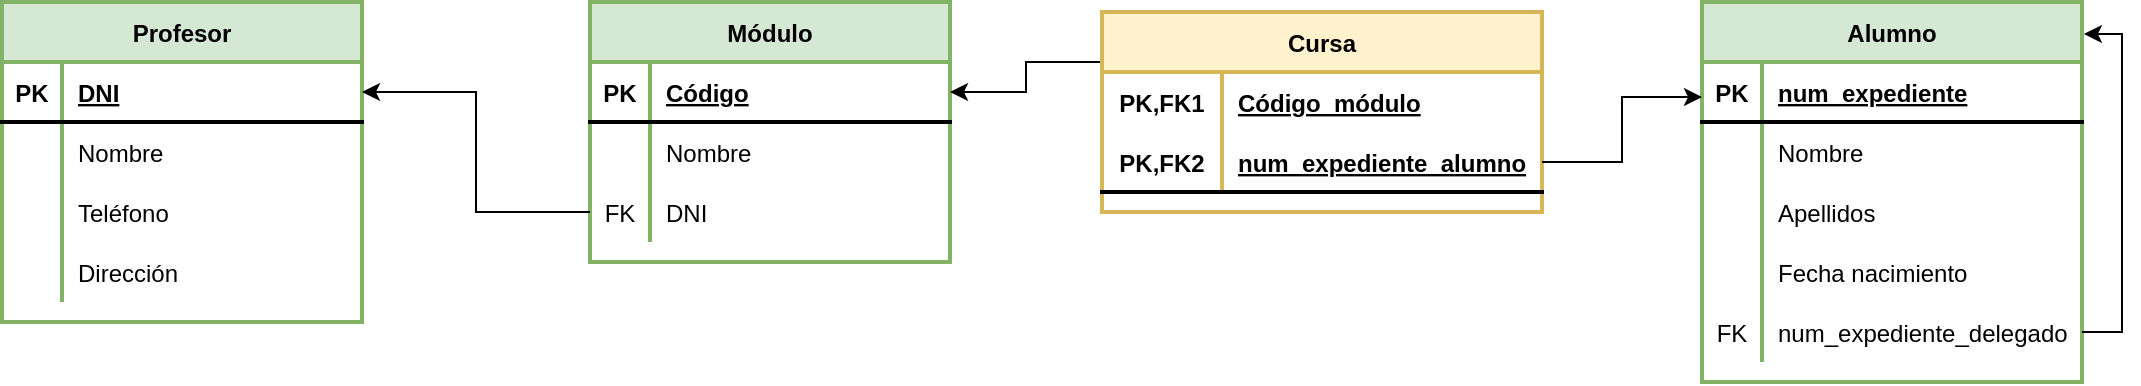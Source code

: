 <mxfile version="20.5.3" type="github">
  <diagram id="XY6SGooclHtHGIAG2j42" name="Página-1">
    <mxGraphModel dx="844" dy="770" grid="1" gridSize="10" guides="1" tooltips="1" connect="1" arrows="1" fold="1" page="1" pageScale="1" pageWidth="827" pageHeight="1169" math="0" shadow="0">
      <root>
        <mxCell id="0" />
        <mxCell id="1" parent="0" />
        <mxCell id="VIJ7RI37V14eJGJ-_XWk-1" value="Módulo" style="shape=table;startSize=30;container=1;collapsible=1;childLayout=tableLayout;fixedRows=1;rowLines=0;fontStyle=1;align=center;resizeLast=1;strokeWidth=2;fillColor=#d5e8d4;strokeColor=#82b366;" parent="1" vertex="1">
          <mxGeometry x="324" y="140" width="180" height="130" as="geometry" />
        </mxCell>
        <mxCell id="VIJ7RI37V14eJGJ-_XWk-2" value="" style="shape=tableRow;horizontal=0;startSize=0;swimlaneHead=0;swimlaneBody=0;fillColor=none;collapsible=0;dropTarget=0;points=[[0,0.5],[1,0.5]];portConstraint=eastwest;top=0;left=0;right=0;bottom=1;strokeWidth=2;" parent="VIJ7RI37V14eJGJ-_XWk-1" vertex="1">
          <mxGeometry y="30" width="180" height="30" as="geometry" />
        </mxCell>
        <mxCell id="VIJ7RI37V14eJGJ-_XWk-3" value="PK" style="shape=partialRectangle;connectable=0;fillColor=none;top=0;left=0;bottom=0;right=0;fontStyle=1;overflow=hidden;strokeWidth=2;" parent="VIJ7RI37V14eJGJ-_XWk-2" vertex="1">
          <mxGeometry width="30" height="30" as="geometry">
            <mxRectangle width="30" height="30" as="alternateBounds" />
          </mxGeometry>
        </mxCell>
        <mxCell id="VIJ7RI37V14eJGJ-_XWk-4" value="Código" style="shape=partialRectangle;connectable=0;fillColor=none;top=0;left=0;bottom=0;right=0;align=left;spacingLeft=6;fontStyle=5;overflow=hidden;strokeWidth=2;" parent="VIJ7RI37V14eJGJ-_XWk-2" vertex="1">
          <mxGeometry x="30" width="150" height="30" as="geometry">
            <mxRectangle width="150" height="30" as="alternateBounds" />
          </mxGeometry>
        </mxCell>
        <mxCell id="VIJ7RI37V14eJGJ-_XWk-5" value="" style="shape=tableRow;horizontal=0;startSize=0;swimlaneHead=0;swimlaneBody=0;fillColor=none;collapsible=0;dropTarget=0;points=[[0,0.5],[1,0.5]];portConstraint=eastwest;top=0;left=0;right=0;bottom=0;strokeWidth=2;" parent="VIJ7RI37V14eJGJ-_XWk-1" vertex="1">
          <mxGeometry y="60" width="180" height="30" as="geometry" />
        </mxCell>
        <mxCell id="VIJ7RI37V14eJGJ-_XWk-6" value="" style="shape=partialRectangle;connectable=0;fillColor=none;top=0;left=0;bottom=0;right=0;editable=1;overflow=hidden;strokeWidth=2;" parent="VIJ7RI37V14eJGJ-_XWk-5" vertex="1">
          <mxGeometry width="30" height="30" as="geometry">
            <mxRectangle width="30" height="30" as="alternateBounds" />
          </mxGeometry>
        </mxCell>
        <mxCell id="VIJ7RI37V14eJGJ-_XWk-7" value="Nombre" style="shape=partialRectangle;connectable=0;fillColor=none;top=0;left=0;bottom=0;right=0;align=left;spacingLeft=6;overflow=hidden;strokeWidth=2;" parent="VIJ7RI37V14eJGJ-_XWk-5" vertex="1">
          <mxGeometry x="30" width="150" height="30" as="geometry">
            <mxRectangle width="150" height="30" as="alternateBounds" />
          </mxGeometry>
        </mxCell>
        <mxCell id="VIJ7RI37V14eJGJ-_XWk-27" value="" style="shape=tableRow;horizontal=0;startSize=0;swimlaneHead=0;swimlaneBody=0;fillColor=none;collapsible=0;dropTarget=0;points=[[0,0.5],[1,0.5]];portConstraint=eastwest;top=0;left=0;right=0;bottom=0;strokeWidth=2;" parent="VIJ7RI37V14eJGJ-_XWk-1" vertex="1">
          <mxGeometry y="90" width="180" height="30" as="geometry" />
        </mxCell>
        <mxCell id="VIJ7RI37V14eJGJ-_XWk-28" value="FK" style="shape=partialRectangle;connectable=0;fillColor=none;top=0;left=0;bottom=0;right=0;fontStyle=0;overflow=hidden;strokeWidth=2;" parent="VIJ7RI37V14eJGJ-_XWk-27" vertex="1">
          <mxGeometry width="30" height="30" as="geometry">
            <mxRectangle width="30" height="30" as="alternateBounds" />
          </mxGeometry>
        </mxCell>
        <mxCell id="VIJ7RI37V14eJGJ-_XWk-29" value="DNI" style="shape=partialRectangle;connectable=0;fillColor=none;top=0;left=0;bottom=0;right=0;align=left;spacingLeft=6;fontStyle=0;overflow=hidden;strokeWidth=2;" parent="VIJ7RI37V14eJGJ-_XWk-27" vertex="1">
          <mxGeometry x="30" width="150" height="30" as="geometry">
            <mxRectangle width="150" height="30" as="alternateBounds" />
          </mxGeometry>
        </mxCell>
        <mxCell id="VIJ7RI37V14eJGJ-_XWk-14" value="Profesor" style="shape=table;startSize=30;container=1;collapsible=1;childLayout=tableLayout;fixedRows=1;rowLines=0;fontStyle=1;align=center;resizeLast=1;strokeWidth=2;fillColor=#d5e8d4;strokeColor=#82b366;" parent="1" vertex="1">
          <mxGeometry x="30" y="140" width="180" height="160" as="geometry" />
        </mxCell>
        <mxCell id="VIJ7RI37V14eJGJ-_XWk-15" value="" style="shape=tableRow;horizontal=0;startSize=0;swimlaneHead=0;swimlaneBody=0;fillColor=none;collapsible=0;dropTarget=0;points=[[0,0.5],[1,0.5]];portConstraint=eastwest;top=0;left=0;right=0;bottom=1;strokeWidth=2;" parent="VIJ7RI37V14eJGJ-_XWk-14" vertex="1">
          <mxGeometry y="30" width="180" height="30" as="geometry" />
        </mxCell>
        <mxCell id="VIJ7RI37V14eJGJ-_XWk-16" value="PK" style="shape=partialRectangle;connectable=0;fillColor=none;top=0;left=0;bottom=0;right=0;fontStyle=1;overflow=hidden;strokeWidth=2;" parent="VIJ7RI37V14eJGJ-_XWk-15" vertex="1">
          <mxGeometry width="30" height="30" as="geometry">
            <mxRectangle width="30" height="30" as="alternateBounds" />
          </mxGeometry>
        </mxCell>
        <mxCell id="VIJ7RI37V14eJGJ-_XWk-17" value="DNI" style="shape=partialRectangle;connectable=0;fillColor=none;top=0;left=0;bottom=0;right=0;align=left;spacingLeft=6;fontStyle=5;overflow=hidden;strokeWidth=2;" parent="VIJ7RI37V14eJGJ-_XWk-15" vertex="1">
          <mxGeometry x="30" width="150" height="30" as="geometry">
            <mxRectangle width="150" height="30" as="alternateBounds" />
          </mxGeometry>
        </mxCell>
        <mxCell id="VIJ7RI37V14eJGJ-_XWk-18" value="" style="shape=tableRow;horizontal=0;startSize=0;swimlaneHead=0;swimlaneBody=0;fillColor=none;collapsible=0;dropTarget=0;points=[[0,0.5],[1,0.5]];portConstraint=eastwest;top=0;left=0;right=0;bottom=0;strokeWidth=2;" parent="VIJ7RI37V14eJGJ-_XWk-14" vertex="1">
          <mxGeometry y="60" width="180" height="30" as="geometry" />
        </mxCell>
        <mxCell id="VIJ7RI37V14eJGJ-_XWk-19" value="" style="shape=partialRectangle;connectable=0;fillColor=none;top=0;left=0;bottom=0;right=0;editable=1;overflow=hidden;strokeWidth=2;" parent="VIJ7RI37V14eJGJ-_XWk-18" vertex="1">
          <mxGeometry width="30" height="30" as="geometry">
            <mxRectangle width="30" height="30" as="alternateBounds" />
          </mxGeometry>
        </mxCell>
        <mxCell id="VIJ7RI37V14eJGJ-_XWk-20" value="Nombre" style="shape=partialRectangle;connectable=0;fillColor=none;top=0;left=0;bottom=0;right=0;align=left;spacingLeft=6;overflow=hidden;strokeWidth=2;" parent="VIJ7RI37V14eJGJ-_XWk-18" vertex="1">
          <mxGeometry x="30" width="150" height="30" as="geometry">
            <mxRectangle width="150" height="30" as="alternateBounds" />
          </mxGeometry>
        </mxCell>
        <mxCell id="VIJ7RI37V14eJGJ-_XWk-21" value="" style="shape=tableRow;horizontal=0;startSize=0;swimlaneHead=0;swimlaneBody=0;fillColor=none;collapsible=0;dropTarget=0;points=[[0,0.5],[1,0.5]];portConstraint=eastwest;top=0;left=0;right=0;bottom=0;strokeWidth=2;" parent="VIJ7RI37V14eJGJ-_XWk-14" vertex="1">
          <mxGeometry y="90" width="180" height="30" as="geometry" />
        </mxCell>
        <mxCell id="VIJ7RI37V14eJGJ-_XWk-22" value="" style="shape=partialRectangle;connectable=0;fillColor=none;top=0;left=0;bottom=0;right=0;editable=1;overflow=hidden;strokeWidth=2;" parent="VIJ7RI37V14eJGJ-_XWk-21" vertex="1">
          <mxGeometry width="30" height="30" as="geometry">
            <mxRectangle width="30" height="30" as="alternateBounds" />
          </mxGeometry>
        </mxCell>
        <mxCell id="VIJ7RI37V14eJGJ-_XWk-23" value="Teléfono" style="shape=partialRectangle;connectable=0;fillColor=none;top=0;left=0;bottom=0;right=0;align=left;spacingLeft=6;overflow=hidden;strokeWidth=2;" parent="VIJ7RI37V14eJGJ-_XWk-21" vertex="1">
          <mxGeometry x="30" width="150" height="30" as="geometry">
            <mxRectangle width="150" height="30" as="alternateBounds" />
          </mxGeometry>
        </mxCell>
        <mxCell id="VIJ7RI37V14eJGJ-_XWk-24" value="" style="shape=tableRow;horizontal=0;startSize=0;swimlaneHead=0;swimlaneBody=0;fillColor=none;collapsible=0;dropTarget=0;points=[[0,0.5],[1,0.5]];portConstraint=eastwest;top=0;left=0;right=0;bottom=0;strokeWidth=2;" parent="VIJ7RI37V14eJGJ-_XWk-14" vertex="1">
          <mxGeometry y="120" width="180" height="30" as="geometry" />
        </mxCell>
        <mxCell id="VIJ7RI37V14eJGJ-_XWk-25" value="" style="shape=partialRectangle;connectable=0;fillColor=none;top=0;left=0;bottom=0;right=0;editable=1;overflow=hidden;strokeWidth=2;" parent="VIJ7RI37V14eJGJ-_XWk-24" vertex="1">
          <mxGeometry width="30" height="30" as="geometry">
            <mxRectangle width="30" height="30" as="alternateBounds" />
          </mxGeometry>
        </mxCell>
        <mxCell id="VIJ7RI37V14eJGJ-_XWk-26" value="Dirección" style="shape=partialRectangle;connectable=0;fillColor=none;top=0;left=0;bottom=0;right=0;align=left;spacingLeft=6;overflow=hidden;strokeWidth=2;" parent="VIJ7RI37V14eJGJ-_XWk-24" vertex="1">
          <mxGeometry x="30" width="150" height="30" as="geometry">
            <mxRectangle width="150" height="30" as="alternateBounds" />
          </mxGeometry>
        </mxCell>
        <mxCell id="VIJ7RI37V14eJGJ-_XWk-30" style="edgeStyle=orthogonalEdgeStyle;rounded=0;orthogonalLoop=1;jettySize=auto;html=1;exitX=0;exitY=0.5;exitDx=0;exitDy=0;entryX=1;entryY=0.5;entryDx=0;entryDy=0;" parent="1" source="VIJ7RI37V14eJGJ-_XWk-27" target="VIJ7RI37V14eJGJ-_XWk-15" edge="1">
          <mxGeometry relative="1" as="geometry" />
        </mxCell>
        <mxCell id="VIJ7RI37V14eJGJ-_XWk-60" style="edgeStyle=orthogonalEdgeStyle;rounded=0;orthogonalLoop=1;jettySize=auto;html=1;exitX=0;exitY=0.25;exitDx=0;exitDy=0;entryX=1;entryY=0.5;entryDx=0;entryDy=0;" parent="1" source="VIJ7RI37V14eJGJ-_XWk-31" target="VIJ7RI37V14eJGJ-_XWk-2" edge="1">
          <mxGeometry relative="1" as="geometry" />
        </mxCell>
        <mxCell id="VIJ7RI37V14eJGJ-_XWk-31" value="Cursa" style="shape=table;startSize=30;container=1;collapsible=1;childLayout=tableLayout;fixedRows=1;rowLines=0;fontStyle=1;align=center;resizeLast=1;strokeWidth=2;fillColor=#fff2cc;strokeColor=#d6b656;" parent="1" vertex="1">
          <mxGeometry x="580" y="145" width="220" height="100" as="geometry" />
        </mxCell>
        <mxCell id="VIJ7RI37V14eJGJ-_XWk-32" value="" style="shape=tableRow;horizontal=0;startSize=0;swimlaneHead=0;swimlaneBody=0;fillColor=none;collapsible=0;dropTarget=0;points=[[0,0.5],[1,0.5]];portConstraint=eastwest;top=0;left=0;right=0;bottom=0;strokeWidth=2;" parent="VIJ7RI37V14eJGJ-_XWk-31" vertex="1">
          <mxGeometry y="30" width="220" height="30" as="geometry" />
        </mxCell>
        <mxCell id="VIJ7RI37V14eJGJ-_XWk-33" value="PK,FK1" style="shape=partialRectangle;connectable=0;fillColor=none;top=0;left=0;bottom=0;right=0;fontStyle=1;overflow=hidden;strokeWidth=2;" parent="VIJ7RI37V14eJGJ-_XWk-32" vertex="1">
          <mxGeometry width="60" height="30" as="geometry">
            <mxRectangle width="60" height="30" as="alternateBounds" />
          </mxGeometry>
        </mxCell>
        <mxCell id="VIJ7RI37V14eJGJ-_XWk-34" value="Código_módulo" style="shape=partialRectangle;connectable=0;fillColor=none;top=0;left=0;bottom=0;right=0;align=left;spacingLeft=6;fontStyle=5;overflow=hidden;strokeWidth=2;" parent="VIJ7RI37V14eJGJ-_XWk-32" vertex="1">
          <mxGeometry x="60" width="160" height="30" as="geometry">
            <mxRectangle width="160" height="30" as="alternateBounds" />
          </mxGeometry>
        </mxCell>
        <mxCell id="VIJ7RI37V14eJGJ-_XWk-35" value="" style="shape=tableRow;horizontal=0;startSize=0;swimlaneHead=0;swimlaneBody=0;fillColor=none;collapsible=0;dropTarget=0;points=[[0,0.5],[1,0.5]];portConstraint=eastwest;top=0;left=0;right=0;bottom=1;strokeWidth=2;" parent="VIJ7RI37V14eJGJ-_XWk-31" vertex="1">
          <mxGeometry y="60" width="220" height="30" as="geometry" />
        </mxCell>
        <mxCell id="VIJ7RI37V14eJGJ-_XWk-36" value="PK,FK2" style="shape=partialRectangle;connectable=0;fillColor=none;top=0;left=0;bottom=0;right=0;fontStyle=1;overflow=hidden;strokeWidth=2;" parent="VIJ7RI37V14eJGJ-_XWk-35" vertex="1">
          <mxGeometry width="60" height="30" as="geometry">
            <mxRectangle width="60" height="30" as="alternateBounds" />
          </mxGeometry>
        </mxCell>
        <mxCell id="VIJ7RI37V14eJGJ-_XWk-37" value="num_expediente_alumno" style="shape=partialRectangle;connectable=0;fillColor=none;top=0;left=0;bottom=0;right=0;align=left;spacingLeft=6;fontStyle=5;overflow=hidden;strokeWidth=2;" parent="VIJ7RI37V14eJGJ-_XWk-35" vertex="1">
          <mxGeometry x="60" width="160" height="30" as="geometry">
            <mxRectangle width="160" height="30" as="alternateBounds" />
          </mxGeometry>
        </mxCell>
        <mxCell id="VIJ7RI37V14eJGJ-_XWk-44" value="Alumno" style="shape=table;startSize=30;container=1;collapsible=1;childLayout=tableLayout;fixedRows=1;rowLines=0;fontStyle=1;align=center;resizeLast=1;strokeWidth=2;fillColor=#d5e8d4;strokeColor=#82b366;" parent="1" vertex="1">
          <mxGeometry x="880" y="140" width="190" height="190" as="geometry" />
        </mxCell>
        <mxCell id="VIJ7RI37V14eJGJ-_XWk-45" value="" style="shape=tableRow;horizontal=0;startSize=0;swimlaneHead=0;swimlaneBody=0;fillColor=none;collapsible=0;dropTarget=0;points=[[0,0.5],[1,0.5]];portConstraint=eastwest;top=0;left=0;right=0;bottom=1;strokeWidth=2;" parent="VIJ7RI37V14eJGJ-_XWk-44" vertex="1">
          <mxGeometry y="30" width="190" height="30" as="geometry" />
        </mxCell>
        <mxCell id="VIJ7RI37V14eJGJ-_XWk-46" value="PK" style="shape=partialRectangle;connectable=0;fillColor=none;top=0;left=0;bottom=0;right=0;fontStyle=1;overflow=hidden;strokeWidth=2;" parent="VIJ7RI37V14eJGJ-_XWk-45" vertex="1">
          <mxGeometry width="30" height="30" as="geometry">
            <mxRectangle width="30" height="30" as="alternateBounds" />
          </mxGeometry>
        </mxCell>
        <mxCell id="VIJ7RI37V14eJGJ-_XWk-47" value="num_expediente" style="shape=partialRectangle;connectable=0;fillColor=none;top=0;left=0;bottom=0;right=0;align=left;spacingLeft=6;fontStyle=5;overflow=hidden;strokeWidth=2;" parent="VIJ7RI37V14eJGJ-_XWk-45" vertex="1">
          <mxGeometry x="30" width="160" height="30" as="geometry">
            <mxRectangle width="160" height="30" as="alternateBounds" />
          </mxGeometry>
        </mxCell>
        <mxCell id="VIJ7RI37V14eJGJ-_XWk-48" value="" style="shape=tableRow;horizontal=0;startSize=0;swimlaneHead=0;swimlaneBody=0;fillColor=none;collapsible=0;dropTarget=0;points=[[0,0.5],[1,0.5]];portConstraint=eastwest;top=0;left=0;right=0;bottom=0;strokeWidth=2;" parent="VIJ7RI37V14eJGJ-_XWk-44" vertex="1">
          <mxGeometry y="60" width="190" height="30" as="geometry" />
        </mxCell>
        <mxCell id="VIJ7RI37V14eJGJ-_XWk-49" value="" style="shape=partialRectangle;connectable=0;fillColor=none;top=0;left=0;bottom=0;right=0;editable=1;overflow=hidden;strokeWidth=2;" parent="VIJ7RI37V14eJGJ-_XWk-48" vertex="1">
          <mxGeometry width="30" height="30" as="geometry">
            <mxRectangle width="30" height="30" as="alternateBounds" />
          </mxGeometry>
        </mxCell>
        <mxCell id="VIJ7RI37V14eJGJ-_XWk-50" value="Nombre" style="shape=partialRectangle;connectable=0;fillColor=none;top=0;left=0;bottom=0;right=0;align=left;spacingLeft=6;overflow=hidden;strokeWidth=2;" parent="VIJ7RI37V14eJGJ-_XWk-48" vertex="1">
          <mxGeometry x="30" width="160" height="30" as="geometry">
            <mxRectangle width="160" height="30" as="alternateBounds" />
          </mxGeometry>
        </mxCell>
        <mxCell id="VIJ7RI37V14eJGJ-_XWk-51" value="" style="shape=tableRow;horizontal=0;startSize=0;swimlaneHead=0;swimlaneBody=0;fillColor=none;collapsible=0;dropTarget=0;points=[[0,0.5],[1,0.5]];portConstraint=eastwest;top=0;left=0;right=0;bottom=0;strokeWidth=2;" parent="VIJ7RI37V14eJGJ-_XWk-44" vertex="1">
          <mxGeometry y="90" width="190" height="30" as="geometry" />
        </mxCell>
        <mxCell id="VIJ7RI37V14eJGJ-_XWk-52" value="" style="shape=partialRectangle;connectable=0;fillColor=none;top=0;left=0;bottom=0;right=0;editable=1;overflow=hidden;strokeWidth=2;" parent="VIJ7RI37V14eJGJ-_XWk-51" vertex="1">
          <mxGeometry width="30" height="30" as="geometry">
            <mxRectangle width="30" height="30" as="alternateBounds" />
          </mxGeometry>
        </mxCell>
        <mxCell id="VIJ7RI37V14eJGJ-_XWk-53" value="Apellidos" style="shape=partialRectangle;connectable=0;fillColor=none;top=0;left=0;bottom=0;right=0;align=left;spacingLeft=6;overflow=hidden;strokeWidth=2;" parent="VIJ7RI37V14eJGJ-_XWk-51" vertex="1">
          <mxGeometry x="30" width="160" height="30" as="geometry">
            <mxRectangle width="160" height="30" as="alternateBounds" />
          </mxGeometry>
        </mxCell>
        <mxCell id="VIJ7RI37V14eJGJ-_XWk-54" value="" style="shape=tableRow;horizontal=0;startSize=0;swimlaneHead=0;swimlaneBody=0;fillColor=none;collapsible=0;dropTarget=0;points=[[0,0.5],[1,0.5]];portConstraint=eastwest;top=0;left=0;right=0;bottom=0;strokeWidth=2;" parent="VIJ7RI37V14eJGJ-_XWk-44" vertex="1">
          <mxGeometry y="120" width="190" height="30" as="geometry" />
        </mxCell>
        <mxCell id="VIJ7RI37V14eJGJ-_XWk-55" value="" style="shape=partialRectangle;connectable=0;fillColor=none;top=0;left=0;bottom=0;right=0;editable=1;overflow=hidden;strokeWidth=2;" parent="VIJ7RI37V14eJGJ-_XWk-54" vertex="1">
          <mxGeometry width="30" height="30" as="geometry">
            <mxRectangle width="30" height="30" as="alternateBounds" />
          </mxGeometry>
        </mxCell>
        <mxCell id="VIJ7RI37V14eJGJ-_XWk-56" value="Fecha nacimiento" style="shape=partialRectangle;connectable=0;fillColor=none;top=0;left=0;bottom=0;right=0;align=left;spacingLeft=6;overflow=hidden;strokeWidth=2;" parent="VIJ7RI37V14eJGJ-_XWk-54" vertex="1">
          <mxGeometry x="30" width="160" height="30" as="geometry">
            <mxRectangle width="160" height="30" as="alternateBounds" />
          </mxGeometry>
        </mxCell>
        <mxCell id="VIJ7RI37V14eJGJ-_XWk-62" style="edgeStyle=orthogonalEdgeStyle;rounded=0;orthogonalLoop=1;jettySize=auto;html=1;exitX=1;exitY=0.5;exitDx=0;exitDy=0;entryX=1.005;entryY=0.084;entryDx=0;entryDy=0;entryPerimeter=0;" parent="VIJ7RI37V14eJGJ-_XWk-44" source="VIJ7RI37V14eJGJ-_XWk-57" target="VIJ7RI37V14eJGJ-_XWk-44" edge="1">
          <mxGeometry relative="1" as="geometry" />
        </mxCell>
        <mxCell id="VIJ7RI37V14eJGJ-_XWk-57" value="" style="shape=tableRow;horizontal=0;startSize=0;swimlaneHead=0;swimlaneBody=0;fillColor=none;collapsible=0;dropTarget=0;points=[[0,0.5],[1,0.5]];portConstraint=eastwest;top=0;left=0;right=0;bottom=0;strokeWidth=2;" parent="VIJ7RI37V14eJGJ-_XWk-44" vertex="1">
          <mxGeometry y="150" width="190" height="30" as="geometry" />
        </mxCell>
        <mxCell id="VIJ7RI37V14eJGJ-_XWk-58" value="FK" style="shape=partialRectangle;connectable=0;fillColor=none;top=0;left=0;bottom=0;right=0;fontStyle=0;overflow=hidden;strokeWidth=2;" parent="VIJ7RI37V14eJGJ-_XWk-57" vertex="1">
          <mxGeometry width="30" height="30" as="geometry">
            <mxRectangle width="30" height="30" as="alternateBounds" />
          </mxGeometry>
        </mxCell>
        <mxCell id="VIJ7RI37V14eJGJ-_XWk-59" value="num_expediente_delegado" style="shape=partialRectangle;connectable=0;fillColor=none;top=0;left=0;bottom=0;right=0;align=left;spacingLeft=6;fontStyle=0;overflow=hidden;strokeWidth=2;" parent="VIJ7RI37V14eJGJ-_XWk-57" vertex="1">
          <mxGeometry x="30" width="160" height="30" as="geometry">
            <mxRectangle width="160" height="30" as="alternateBounds" />
          </mxGeometry>
        </mxCell>
        <mxCell id="VIJ7RI37V14eJGJ-_XWk-61" style="edgeStyle=orthogonalEdgeStyle;rounded=0;orthogonalLoop=1;jettySize=auto;html=1;exitX=1;exitY=0.5;exitDx=0;exitDy=0;entryX=0;entryY=0.25;entryDx=0;entryDy=0;" parent="1" source="VIJ7RI37V14eJGJ-_XWk-35" target="VIJ7RI37V14eJGJ-_XWk-44" edge="1">
          <mxGeometry relative="1" as="geometry" />
        </mxCell>
      </root>
    </mxGraphModel>
  </diagram>
</mxfile>
